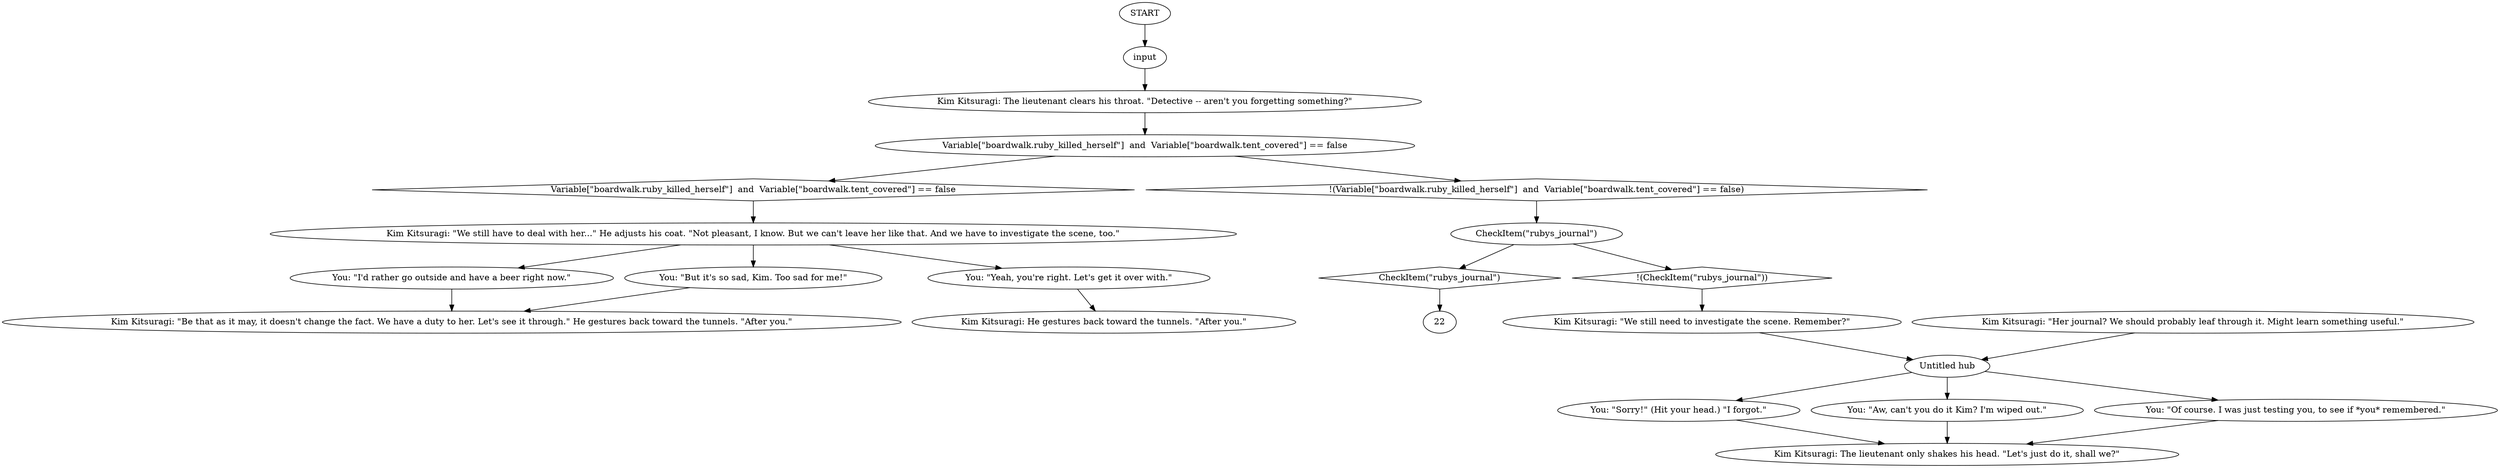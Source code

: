 # LAIR / Door to Stairwell
# This prevents the player from leaving the main lair -- only fires if they have dealt with Ruby but not read her journal.
# ==================================================
digraph G {
	  0 [label="START"];
	  1 [label="input"];
	  2 [label="You: \"Sorry!\" (Hit your head.) \"I forgot.\""];
	  3 [label="CheckItem(\"rubys_journal\")"];
	  4 [label="CheckItem(\"rubys_journal\")", shape=diamond];
	  5 [label="!(CheckItem(\"rubys_journal\"))", shape=diamond];
	  6 [label="You: \"I'd rather go outside and have a beer right now.\""];
	  7 [label="You: \"Aw, can't you do it Kim? I'm wiped out.\""];
	  8 [label="Kim Kitsuragi: He gestures back toward the tunnels. \"After you.\""];
	  9 [label="You: \"But it's so sad, Kim. Too sad for me!\""];
	  10 [label="Kim Kitsuragi: The lieutenant clears his throat. \"Detective -- aren't you forgetting something?\""];
	  11 [label="Variable[\"boardwalk.ruby_killed_herself\"]  and  Variable[\"boardwalk.tent_covered\"] == false"];
	  12 [label="Variable[\"boardwalk.ruby_killed_herself\"]  and  Variable[\"boardwalk.tent_covered\"] == false", shape=diamond];
	  13 [label="!(Variable[\"boardwalk.ruby_killed_herself\"]  and  Variable[\"boardwalk.tent_covered\"] == false)", shape=diamond];
	  14 [label="Kim Kitsuragi: The lieutenant only shakes his head. \"Let's just do it, shall we?\""];
	  15 [label="Untitled hub"];
	  16 [label="You: \"Yeah, you're right. Let's get it over with.\""];
	  17 [label="Kim Kitsuragi: \"We still have to deal with her...\" He adjusts his coat. \"Not pleasant, I know. But we can't leave her like that. And we have to investigate the scene, too.\""];
	  18 [label="Kim Kitsuragi: \"Be that as it may, it doesn't change the fact. We have a duty to her. Let's see it through.\" He gestures back toward the tunnels. \"After you.\""];
	  19 [label="Kim Kitsuragi: \"We still need to investigate the scene. Remember?\""];
	  20 [label="You: \"Of course. I was just testing you, to see if *you* remembered.\""];
	  21 [label="Kim Kitsuragi: \"Her journal? We should probably leaf through it. Might learn something useful.\""];
	  0 -> 1
	  1 -> 10
	  2 -> 14
	  3 -> 4
	  3 -> 5
	  4 -> 22
	  5 -> 19
	  6 -> 18
	  7 -> 14
	  9 -> 18
	  10 -> 11
	  11 -> 12
	  11 -> 13
	  12 -> 17
	  13 -> 3
	  15 -> 2
	  15 -> 20
	  15 -> 7
	  16 -> 8
	  17 -> 16
	  17 -> 9
	  17 -> 6
	  19 -> 15
	  20 -> 14
	  21 -> 15
}

